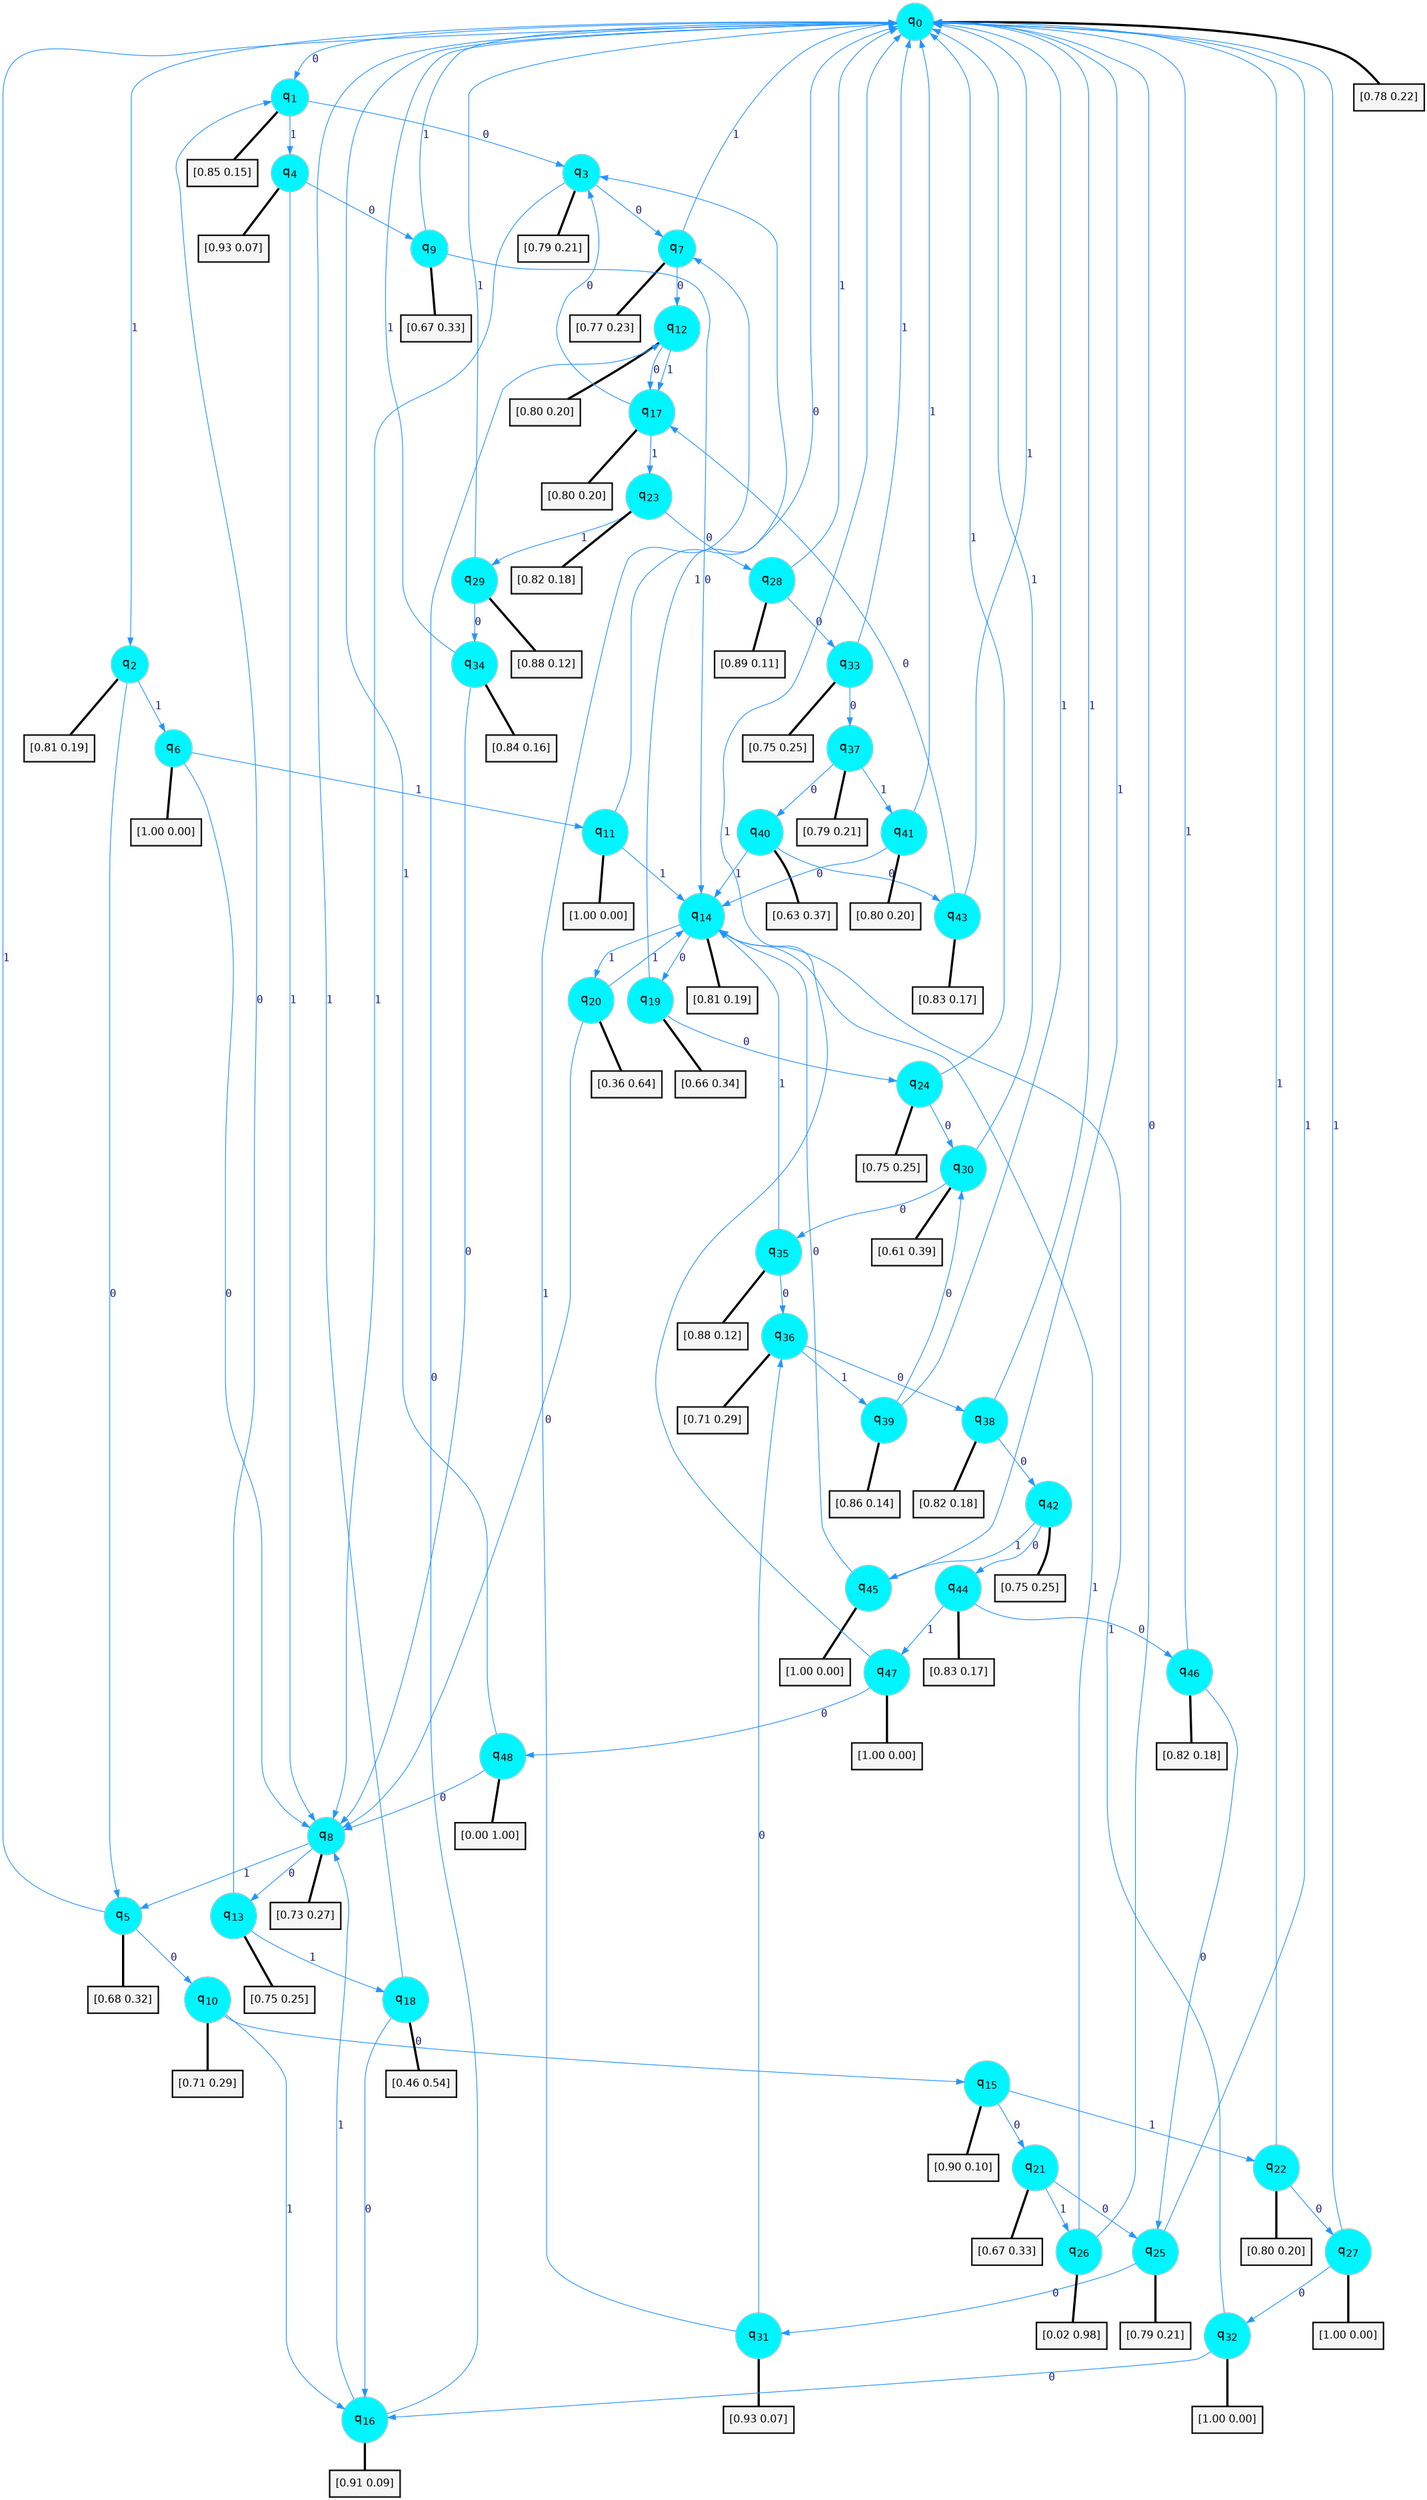 digraph G {
graph [
bgcolor=transparent, dpi=300, rankdir=TD, size="40,25"];
node [
color=gray, fillcolor=turquoise1, fontcolor=black, fontname=Helvetica, fontsize=16, fontweight=bold, shape=circle, style=filled];
edge [
arrowsize=1, color=dodgerblue1, fontcolor=midnightblue, fontname=courier, fontweight=bold, penwidth=1, style=solid, weight=20];
0[label=<q<SUB>0</SUB>>];
1[label=<q<SUB>1</SUB>>];
2[label=<q<SUB>2</SUB>>];
3[label=<q<SUB>3</SUB>>];
4[label=<q<SUB>4</SUB>>];
5[label=<q<SUB>5</SUB>>];
6[label=<q<SUB>6</SUB>>];
7[label=<q<SUB>7</SUB>>];
8[label=<q<SUB>8</SUB>>];
9[label=<q<SUB>9</SUB>>];
10[label=<q<SUB>10</SUB>>];
11[label=<q<SUB>11</SUB>>];
12[label=<q<SUB>12</SUB>>];
13[label=<q<SUB>13</SUB>>];
14[label=<q<SUB>14</SUB>>];
15[label=<q<SUB>15</SUB>>];
16[label=<q<SUB>16</SUB>>];
17[label=<q<SUB>17</SUB>>];
18[label=<q<SUB>18</SUB>>];
19[label=<q<SUB>19</SUB>>];
20[label=<q<SUB>20</SUB>>];
21[label=<q<SUB>21</SUB>>];
22[label=<q<SUB>22</SUB>>];
23[label=<q<SUB>23</SUB>>];
24[label=<q<SUB>24</SUB>>];
25[label=<q<SUB>25</SUB>>];
26[label=<q<SUB>26</SUB>>];
27[label=<q<SUB>27</SUB>>];
28[label=<q<SUB>28</SUB>>];
29[label=<q<SUB>29</SUB>>];
30[label=<q<SUB>30</SUB>>];
31[label=<q<SUB>31</SUB>>];
32[label=<q<SUB>32</SUB>>];
33[label=<q<SUB>33</SUB>>];
34[label=<q<SUB>34</SUB>>];
35[label=<q<SUB>35</SUB>>];
36[label=<q<SUB>36</SUB>>];
37[label=<q<SUB>37</SUB>>];
38[label=<q<SUB>38</SUB>>];
39[label=<q<SUB>39</SUB>>];
40[label=<q<SUB>40</SUB>>];
41[label=<q<SUB>41</SUB>>];
42[label=<q<SUB>42</SUB>>];
43[label=<q<SUB>43</SUB>>];
44[label=<q<SUB>44</SUB>>];
45[label=<q<SUB>45</SUB>>];
46[label=<q<SUB>46</SUB>>];
47[label=<q<SUB>47</SUB>>];
48[label=<q<SUB>48</SUB>>];
49[label="[0.78 0.22]", shape=box,fontcolor=black, fontname=Helvetica, fontsize=14, penwidth=2, fillcolor=whitesmoke,color=black];
50[label="[0.85 0.15]", shape=box,fontcolor=black, fontname=Helvetica, fontsize=14, penwidth=2, fillcolor=whitesmoke,color=black];
51[label="[0.81 0.19]", shape=box,fontcolor=black, fontname=Helvetica, fontsize=14, penwidth=2, fillcolor=whitesmoke,color=black];
52[label="[0.79 0.21]", shape=box,fontcolor=black, fontname=Helvetica, fontsize=14, penwidth=2, fillcolor=whitesmoke,color=black];
53[label="[0.93 0.07]", shape=box,fontcolor=black, fontname=Helvetica, fontsize=14, penwidth=2, fillcolor=whitesmoke,color=black];
54[label="[0.68 0.32]", shape=box,fontcolor=black, fontname=Helvetica, fontsize=14, penwidth=2, fillcolor=whitesmoke,color=black];
55[label="[1.00 0.00]", shape=box,fontcolor=black, fontname=Helvetica, fontsize=14, penwidth=2, fillcolor=whitesmoke,color=black];
56[label="[0.77 0.23]", shape=box,fontcolor=black, fontname=Helvetica, fontsize=14, penwidth=2, fillcolor=whitesmoke,color=black];
57[label="[0.73 0.27]", shape=box,fontcolor=black, fontname=Helvetica, fontsize=14, penwidth=2, fillcolor=whitesmoke,color=black];
58[label="[0.67 0.33]", shape=box,fontcolor=black, fontname=Helvetica, fontsize=14, penwidth=2, fillcolor=whitesmoke,color=black];
59[label="[0.71 0.29]", shape=box,fontcolor=black, fontname=Helvetica, fontsize=14, penwidth=2, fillcolor=whitesmoke,color=black];
60[label="[1.00 0.00]", shape=box,fontcolor=black, fontname=Helvetica, fontsize=14, penwidth=2, fillcolor=whitesmoke,color=black];
61[label="[0.80 0.20]", shape=box,fontcolor=black, fontname=Helvetica, fontsize=14, penwidth=2, fillcolor=whitesmoke,color=black];
62[label="[0.75 0.25]", shape=box,fontcolor=black, fontname=Helvetica, fontsize=14, penwidth=2, fillcolor=whitesmoke,color=black];
63[label="[0.81 0.19]", shape=box,fontcolor=black, fontname=Helvetica, fontsize=14, penwidth=2, fillcolor=whitesmoke,color=black];
64[label="[0.90 0.10]", shape=box,fontcolor=black, fontname=Helvetica, fontsize=14, penwidth=2, fillcolor=whitesmoke,color=black];
65[label="[0.91 0.09]", shape=box,fontcolor=black, fontname=Helvetica, fontsize=14, penwidth=2, fillcolor=whitesmoke,color=black];
66[label="[0.80 0.20]", shape=box,fontcolor=black, fontname=Helvetica, fontsize=14, penwidth=2, fillcolor=whitesmoke,color=black];
67[label="[0.46 0.54]", shape=box,fontcolor=black, fontname=Helvetica, fontsize=14, penwidth=2, fillcolor=whitesmoke,color=black];
68[label="[0.66 0.34]", shape=box,fontcolor=black, fontname=Helvetica, fontsize=14, penwidth=2, fillcolor=whitesmoke,color=black];
69[label="[0.36 0.64]", shape=box,fontcolor=black, fontname=Helvetica, fontsize=14, penwidth=2, fillcolor=whitesmoke,color=black];
70[label="[0.67 0.33]", shape=box,fontcolor=black, fontname=Helvetica, fontsize=14, penwidth=2, fillcolor=whitesmoke,color=black];
71[label="[0.80 0.20]", shape=box,fontcolor=black, fontname=Helvetica, fontsize=14, penwidth=2, fillcolor=whitesmoke,color=black];
72[label="[0.82 0.18]", shape=box,fontcolor=black, fontname=Helvetica, fontsize=14, penwidth=2, fillcolor=whitesmoke,color=black];
73[label="[0.75 0.25]", shape=box,fontcolor=black, fontname=Helvetica, fontsize=14, penwidth=2, fillcolor=whitesmoke,color=black];
74[label="[0.79 0.21]", shape=box,fontcolor=black, fontname=Helvetica, fontsize=14, penwidth=2, fillcolor=whitesmoke,color=black];
75[label="[0.02 0.98]", shape=box,fontcolor=black, fontname=Helvetica, fontsize=14, penwidth=2, fillcolor=whitesmoke,color=black];
76[label="[1.00 0.00]", shape=box,fontcolor=black, fontname=Helvetica, fontsize=14, penwidth=2, fillcolor=whitesmoke,color=black];
77[label="[0.89 0.11]", shape=box,fontcolor=black, fontname=Helvetica, fontsize=14, penwidth=2, fillcolor=whitesmoke,color=black];
78[label="[0.88 0.12]", shape=box,fontcolor=black, fontname=Helvetica, fontsize=14, penwidth=2, fillcolor=whitesmoke,color=black];
79[label="[0.61 0.39]", shape=box,fontcolor=black, fontname=Helvetica, fontsize=14, penwidth=2, fillcolor=whitesmoke,color=black];
80[label="[0.93 0.07]", shape=box,fontcolor=black, fontname=Helvetica, fontsize=14, penwidth=2, fillcolor=whitesmoke,color=black];
81[label="[1.00 0.00]", shape=box,fontcolor=black, fontname=Helvetica, fontsize=14, penwidth=2, fillcolor=whitesmoke,color=black];
82[label="[0.75 0.25]", shape=box,fontcolor=black, fontname=Helvetica, fontsize=14, penwidth=2, fillcolor=whitesmoke,color=black];
83[label="[0.84 0.16]", shape=box,fontcolor=black, fontname=Helvetica, fontsize=14, penwidth=2, fillcolor=whitesmoke,color=black];
84[label="[0.88 0.12]", shape=box,fontcolor=black, fontname=Helvetica, fontsize=14, penwidth=2, fillcolor=whitesmoke,color=black];
85[label="[0.71 0.29]", shape=box,fontcolor=black, fontname=Helvetica, fontsize=14, penwidth=2, fillcolor=whitesmoke,color=black];
86[label="[0.79 0.21]", shape=box,fontcolor=black, fontname=Helvetica, fontsize=14, penwidth=2, fillcolor=whitesmoke,color=black];
87[label="[0.82 0.18]", shape=box,fontcolor=black, fontname=Helvetica, fontsize=14, penwidth=2, fillcolor=whitesmoke,color=black];
88[label="[0.86 0.14]", shape=box,fontcolor=black, fontname=Helvetica, fontsize=14, penwidth=2, fillcolor=whitesmoke,color=black];
89[label="[0.63 0.37]", shape=box,fontcolor=black, fontname=Helvetica, fontsize=14, penwidth=2, fillcolor=whitesmoke,color=black];
90[label="[0.80 0.20]", shape=box,fontcolor=black, fontname=Helvetica, fontsize=14, penwidth=2, fillcolor=whitesmoke,color=black];
91[label="[0.75 0.25]", shape=box,fontcolor=black, fontname=Helvetica, fontsize=14, penwidth=2, fillcolor=whitesmoke,color=black];
92[label="[0.83 0.17]", shape=box,fontcolor=black, fontname=Helvetica, fontsize=14, penwidth=2, fillcolor=whitesmoke,color=black];
93[label="[0.83 0.17]", shape=box,fontcolor=black, fontname=Helvetica, fontsize=14, penwidth=2, fillcolor=whitesmoke,color=black];
94[label="[1.00 0.00]", shape=box,fontcolor=black, fontname=Helvetica, fontsize=14, penwidth=2, fillcolor=whitesmoke,color=black];
95[label="[0.82 0.18]", shape=box,fontcolor=black, fontname=Helvetica, fontsize=14, penwidth=2, fillcolor=whitesmoke,color=black];
96[label="[1.00 0.00]", shape=box,fontcolor=black, fontname=Helvetica, fontsize=14, penwidth=2, fillcolor=whitesmoke,color=black];
97[label="[0.00 1.00]", shape=box,fontcolor=black, fontname=Helvetica, fontsize=14, penwidth=2, fillcolor=whitesmoke,color=black];
0->1 [label=0];
0->2 [label=1];
0->49 [arrowhead=none, penwidth=3,color=black];
1->3 [label=0];
1->4 [label=1];
1->50 [arrowhead=none, penwidth=3,color=black];
2->5 [label=0];
2->6 [label=1];
2->51 [arrowhead=none, penwidth=3,color=black];
3->7 [label=0];
3->8 [label=1];
3->52 [arrowhead=none, penwidth=3,color=black];
4->9 [label=0];
4->8 [label=1];
4->53 [arrowhead=none, penwidth=3,color=black];
5->10 [label=0];
5->0 [label=1];
5->54 [arrowhead=none, penwidth=3,color=black];
6->8 [label=0];
6->11 [label=1];
6->55 [arrowhead=none, penwidth=3,color=black];
7->12 [label=0];
7->0 [label=1];
7->56 [arrowhead=none, penwidth=3,color=black];
8->13 [label=0];
8->5 [label=1];
8->57 [arrowhead=none, penwidth=3,color=black];
9->14 [label=0];
9->0 [label=1];
9->58 [arrowhead=none, penwidth=3,color=black];
10->15 [label=0];
10->16 [label=1];
10->59 [arrowhead=none, penwidth=3,color=black];
11->0 [label=0];
11->14 [label=1];
11->60 [arrowhead=none, penwidth=3,color=black];
12->17 [label=0];
12->17 [label=1];
12->61 [arrowhead=none, penwidth=3,color=black];
13->1 [label=0];
13->18 [label=1];
13->62 [arrowhead=none, penwidth=3,color=black];
14->19 [label=0];
14->20 [label=1];
14->63 [arrowhead=none, penwidth=3,color=black];
15->21 [label=0];
15->22 [label=1];
15->64 [arrowhead=none, penwidth=3,color=black];
16->12 [label=0];
16->8 [label=1];
16->65 [arrowhead=none, penwidth=3,color=black];
17->3 [label=0];
17->23 [label=1];
17->66 [arrowhead=none, penwidth=3,color=black];
18->16 [label=0];
18->0 [label=1];
18->67 [arrowhead=none, penwidth=3,color=black];
19->24 [label=0];
19->3 [label=1];
19->68 [arrowhead=none, penwidth=3,color=black];
20->8 [label=0];
20->14 [label=1];
20->69 [arrowhead=none, penwidth=3,color=black];
21->25 [label=0];
21->26 [label=1];
21->70 [arrowhead=none, penwidth=3,color=black];
22->27 [label=0];
22->0 [label=1];
22->71 [arrowhead=none, penwidth=3,color=black];
23->28 [label=0];
23->29 [label=1];
23->72 [arrowhead=none, penwidth=3,color=black];
24->30 [label=0];
24->0 [label=1];
24->73 [arrowhead=none, penwidth=3,color=black];
25->31 [label=0];
25->0 [label=1];
25->74 [arrowhead=none, penwidth=3,color=black];
26->0 [label=0];
26->14 [label=1];
26->75 [arrowhead=none, penwidth=3,color=black];
27->32 [label=0];
27->0 [label=1];
27->76 [arrowhead=none, penwidth=3,color=black];
28->33 [label=0];
28->0 [label=1];
28->77 [arrowhead=none, penwidth=3,color=black];
29->34 [label=0];
29->0 [label=1];
29->78 [arrowhead=none, penwidth=3,color=black];
30->35 [label=0];
30->0 [label=1];
30->79 [arrowhead=none, penwidth=3,color=black];
31->36 [label=0];
31->7 [label=1];
31->80 [arrowhead=none, penwidth=3,color=black];
32->16 [label=0];
32->14 [label=1];
32->81 [arrowhead=none, penwidth=3,color=black];
33->37 [label=0];
33->0 [label=1];
33->82 [arrowhead=none, penwidth=3,color=black];
34->8 [label=0];
34->0 [label=1];
34->83 [arrowhead=none, penwidth=3,color=black];
35->36 [label=0];
35->14 [label=1];
35->84 [arrowhead=none, penwidth=3,color=black];
36->38 [label=0];
36->39 [label=1];
36->85 [arrowhead=none, penwidth=3,color=black];
37->40 [label=0];
37->41 [label=1];
37->86 [arrowhead=none, penwidth=3,color=black];
38->42 [label=0];
38->0 [label=1];
38->87 [arrowhead=none, penwidth=3,color=black];
39->30 [label=0];
39->0 [label=1];
39->88 [arrowhead=none, penwidth=3,color=black];
40->43 [label=0];
40->14 [label=1];
40->89 [arrowhead=none, penwidth=3,color=black];
41->14 [label=0];
41->0 [label=1];
41->90 [arrowhead=none, penwidth=3,color=black];
42->44 [label=0];
42->45 [label=1];
42->91 [arrowhead=none, penwidth=3,color=black];
43->17 [label=0];
43->0 [label=1];
43->92 [arrowhead=none, penwidth=3,color=black];
44->46 [label=0];
44->47 [label=1];
44->93 [arrowhead=none, penwidth=3,color=black];
45->14 [label=0];
45->0 [label=1];
45->94 [arrowhead=none, penwidth=3,color=black];
46->25 [label=0];
46->0 [label=1];
46->95 [arrowhead=none, penwidth=3,color=black];
47->48 [label=0];
47->0 [label=1];
47->96 [arrowhead=none, penwidth=3,color=black];
48->8 [label=0];
48->0 [label=1];
48->97 [arrowhead=none, penwidth=3,color=black];
}
